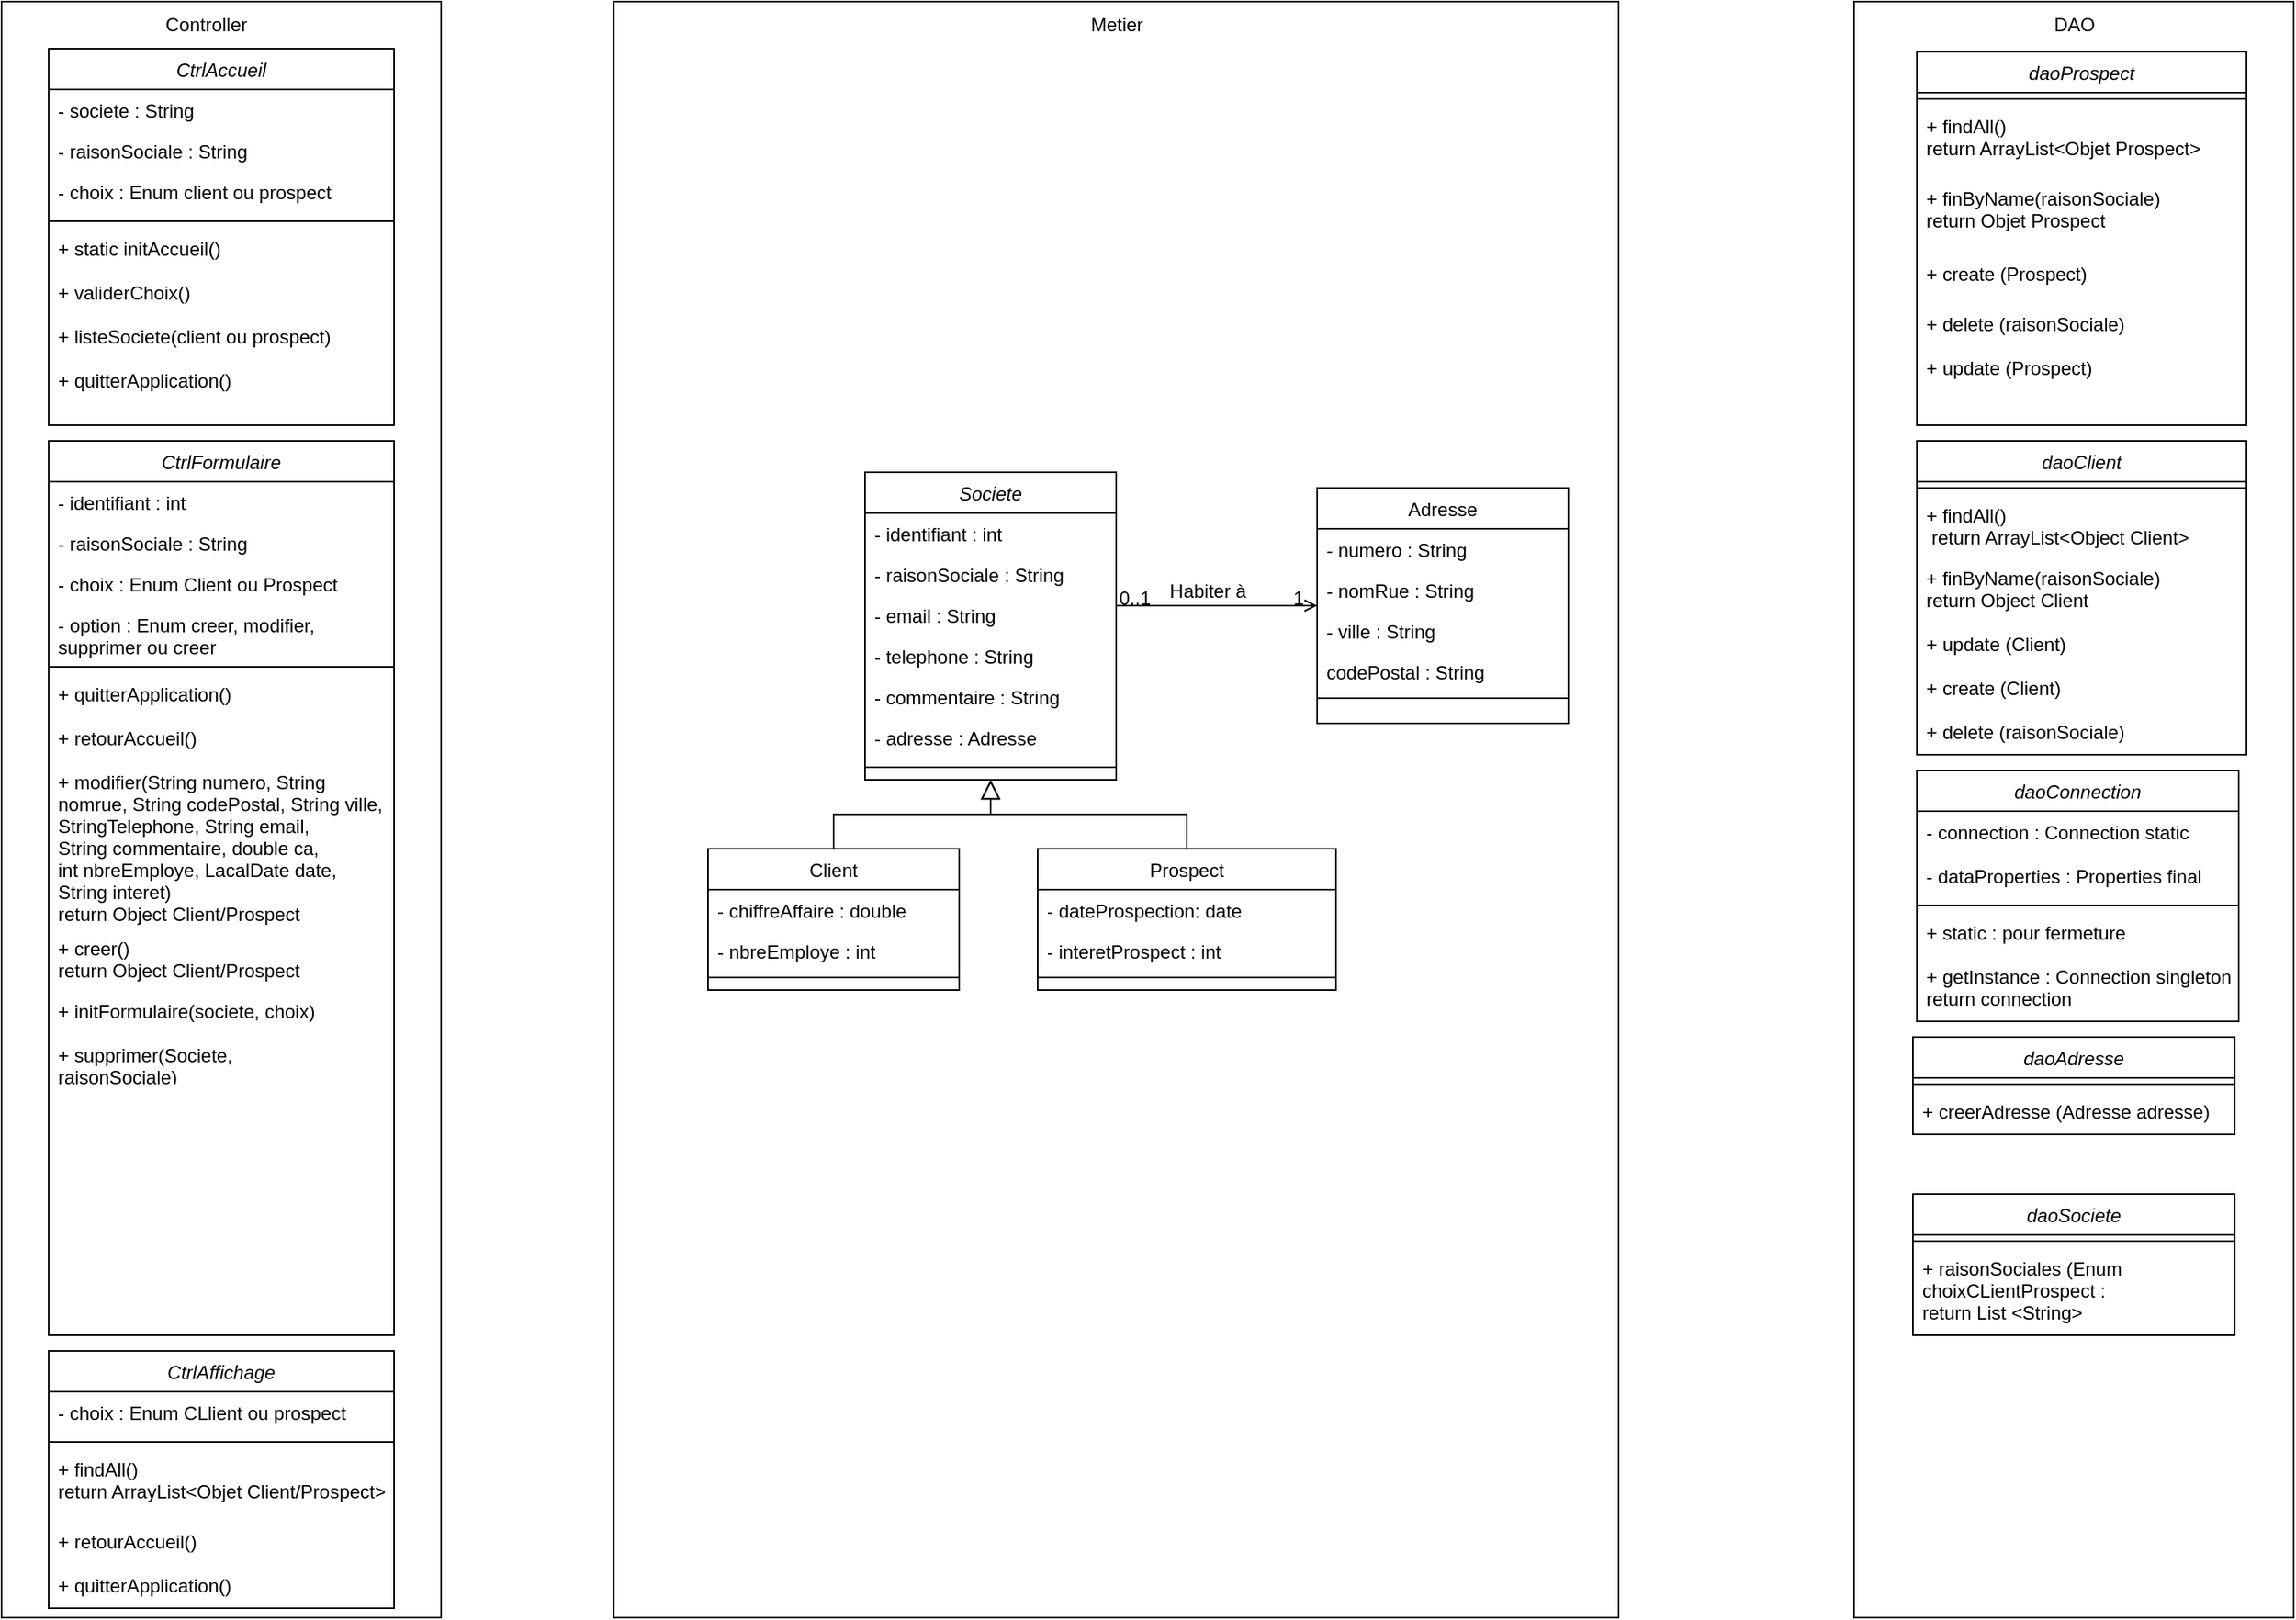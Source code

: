 <mxfile version="23.1.5" type="device">
  <diagram id="C5RBs43oDa-KdzZeNtuy" name="Page-1">
    <mxGraphModel dx="2485" dy="1997" grid="1" gridSize="10" guides="1" tooltips="1" connect="1" arrows="1" fold="1" page="1" pageScale="1" pageWidth="827" pageHeight="1169" math="0" shadow="0">
      <root>
        <mxCell id="WIyWlLk6GJQsqaUBKTNV-0" />
        <mxCell id="WIyWlLk6GJQsqaUBKTNV-1" parent="WIyWlLk6GJQsqaUBKTNV-0" />
        <mxCell id="VzRk8V6bYyOKbpGxh-2b-78" value="" style="rounded=0;whiteSpace=wrap;html=1;" parent="WIyWlLk6GJQsqaUBKTNV-1" vertex="1">
          <mxGeometry x="850" y="-30" width="280" height="1030" as="geometry" />
        </mxCell>
        <mxCell id="VzRk8V6bYyOKbpGxh-2b-76" value="" style="rounded=0;whiteSpace=wrap;html=1;" parent="WIyWlLk6GJQsqaUBKTNV-1" vertex="1">
          <mxGeometry x="60" y="-30" width="640" height="1030" as="geometry" />
        </mxCell>
        <mxCell id="VzRk8V6bYyOKbpGxh-2b-74" value="" style="rounded=0;whiteSpace=wrap;html=1;" parent="WIyWlLk6GJQsqaUBKTNV-1" vertex="1">
          <mxGeometry x="-330" y="-30" width="280" height="1030" as="geometry" />
        </mxCell>
        <mxCell id="zkfFHV4jXpPFQw0GAbJ--0" value="Societe" style="swimlane;fontStyle=2;align=center;verticalAlign=top;childLayout=stackLayout;horizontal=1;startSize=26;horizontalStack=0;resizeParent=1;resizeLast=0;collapsible=1;marginBottom=0;rounded=0;shadow=0;strokeWidth=1;" parent="WIyWlLk6GJQsqaUBKTNV-1" vertex="1">
          <mxGeometry x="220" y="270" width="160" height="196" as="geometry">
            <mxRectangle x="230" y="140" width="160" height="26" as="alternateBounds" />
          </mxGeometry>
        </mxCell>
        <mxCell id="zkfFHV4jXpPFQw0GAbJ--1" value="- identifiant : int" style="text;align=left;verticalAlign=top;spacingLeft=4;spacingRight=4;overflow=hidden;rotatable=0;points=[[0,0.5],[1,0.5]];portConstraint=eastwest;" parent="zkfFHV4jXpPFQw0GAbJ--0" vertex="1">
          <mxGeometry y="26" width="160" height="26" as="geometry" />
        </mxCell>
        <mxCell id="zkfFHV4jXpPFQw0GAbJ--2" value="- raisonSociale : String" style="text;align=left;verticalAlign=top;spacingLeft=4;spacingRight=4;overflow=hidden;rotatable=0;points=[[0,0.5],[1,0.5]];portConstraint=eastwest;rounded=0;shadow=0;html=0;" parent="zkfFHV4jXpPFQw0GAbJ--0" vertex="1">
          <mxGeometry y="52" width="160" height="26" as="geometry" />
        </mxCell>
        <mxCell id="zkfFHV4jXpPFQw0GAbJ--3" value="- email : String" style="text;align=left;verticalAlign=top;spacingLeft=4;spacingRight=4;overflow=hidden;rotatable=0;points=[[0,0.5],[1,0.5]];portConstraint=eastwest;rounded=0;shadow=0;html=0;" parent="zkfFHV4jXpPFQw0GAbJ--0" vertex="1">
          <mxGeometry y="78" width="160" height="26" as="geometry" />
        </mxCell>
        <mxCell id="VzRk8V6bYyOKbpGxh-2b-1" value="- telephone : String" style="text;align=left;verticalAlign=top;spacingLeft=4;spacingRight=4;overflow=hidden;rotatable=0;points=[[0,0.5],[1,0.5]];portConstraint=eastwest;rounded=0;shadow=0;html=0;" parent="zkfFHV4jXpPFQw0GAbJ--0" vertex="1">
          <mxGeometry y="104" width="160" height="26" as="geometry" />
        </mxCell>
        <mxCell id="VzRk8V6bYyOKbpGxh-2b-2" value="- commentaire : String" style="text;align=left;verticalAlign=top;spacingLeft=4;spacingRight=4;overflow=hidden;rotatable=0;points=[[0,0.5],[1,0.5]];portConstraint=eastwest;rounded=0;shadow=0;html=0;" parent="zkfFHV4jXpPFQw0GAbJ--0" vertex="1">
          <mxGeometry y="130" width="160" height="26" as="geometry" />
        </mxCell>
        <mxCell id="VzRk8V6bYyOKbpGxh-2b-115" value="- adresse : Adresse" style="text;align=left;verticalAlign=top;spacingLeft=4;spacingRight=4;overflow=hidden;rotatable=0;points=[[0,0.5],[1,0.5]];portConstraint=eastwest;" parent="zkfFHV4jXpPFQw0GAbJ--0" vertex="1">
          <mxGeometry y="156" width="160" height="28" as="geometry" />
        </mxCell>
        <mxCell id="zkfFHV4jXpPFQw0GAbJ--4" value="" style="line;html=1;strokeWidth=1;align=left;verticalAlign=middle;spacingTop=-1;spacingLeft=3;spacingRight=3;rotatable=0;labelPosition=right;points=[];portConstraint=eastwest;" parent="zkfFHV4jXpPFQw0GAbJ--0" vertex="1">
          <mxGeometry y="184" width="160" height="8" as="geometry" />
        </mxCell>
        <mxCell id="zkfFHV4jXpPFQw0GAbJ--6" value="Client" style="swimlane;fontStyle=0;align=center;verticalAlign=top;childLayout=stackLayout;horizontal=1;startSize=26;horizontalStack=0;resizeParent=1;resizeLast=0;collapsible=1;marginBottom=0;rounded=0;shadow=0;strokeWidth=1;" parent="WIyWlLk6GJQsqaUBKTNV-1" vertex="1">
          <mxGeometry x="120" y="510" width="160" height="90" as="geometry">
            <mxRectangle x="130" y="380" width="160" height="26" as="alternateBounds" />
          </mxGeometry>
        </mxCell>
        <mxCell id="zkfFHV4jXpPFQw0GAbJ--7" value="- chiffreAffaire : double" style="text;align=left;verticalAlign=top;spacingLeft=4;spacingRight=4;overflow=hidden;rotatable=0;points=[[0,0.5],[1,0.5]];portConstraint=eastwest;" parent="zkfFHV4jXpPFQw0GAbJ--6" vertex="1">
          <mxGeometry y="26" width="160" height="26" as="geometry" />
        </mxCell>
        <mxCell id="zkfFHV4jXpPFQw0GAbJ--8" value="- nbreEmploye : int" style="text;align=left;verticalAlign=top;spacingLeft=4;spacingRight=4;overflow=hidden;rotatable=0;points=[[0,0.5],[1,0.5]];portConstraint=eastwest;rounded=0;shadow=0;html=0;" parent="zkfFHV4jXpPFQw0GAbJ--6" vertex="1">
          <mxGeometry y="52" width="160" height="26" as="geometry" />
        </mxCell>
        <mxCell id="zkfFHV4jXpPFQw0GAbJ--9" value="" style="line;html=1;strokeWidth=1;align=left;verticalAlign=middle;spacingTop=-1;spacingLeft=3;spacingRight=3;rotatable=0;labelPosition=right;points=[];portConstraint=eastwest;" parent="zkfFHV4jXpPFQw0GAbJ--6" vertex="1">
          <mxGeometry y="78" width="160" height="8" as="geometry" />
        </mxCell>
        <mxCell id="zkfFHV4jXpPFQw0GAbJ--12" value="" style="endArrow=block;endSize=10;endFill=0;shadow=0;strokeWidth=1;rounded=0;edgeStyle=elbowEdgeStyle;elbow=vertical;" parent="WIyWlLk6GJQsqaUBKTNV-1" source="zkfFHV4jXpPFQw0GAbJ--6" target="zkfFHV4jXpPFQw0GAbJ--0" edge="1">
          <mxGeometry width="160" relative="1" as="geometry">
            <mxPoint x="200" y="353" as="sourcePoint" />
            <mxPoint x="200" y="353" as="targetPoint" />
          </mxGeometry>
        </mxCell>
        <mxCell id="zkfFHV4jXpPFQw0GAbJ--13" value="Prospect" style="swimlane;fontStyle=0;align=center;verticalAlign=top;childLayout=stackLayout;horizontal=1;startSize=26;horizontalStack=0;resizeParent=1;resizeLast=0;collapsible=1;marginBottom=0;rounded=0;shadow=0;strokeWidth=1;" parent="WIyWlLk6GJQsqaUBKTNV-1" vertex="1">
          <mxGeometry x="330" y="510" width="190" height="90" as="geometry">
            <mxRectangle x="340" y="380" width="170" height="26" as="alternateBounds" />
          </mxGeometry>
        </mxCell>
        <mxCell id="zkfFHV4jXpPFQw0GAbJ--14" value="- dateProspection: date" style="text;align=left;verticalAlign=top;spacingLeft=4;spacingRight=4;overflow=hidden;rotatable=0;points=[[0,0.5],[1,0.5]];portConstraint=eastwest;" parent="zkfFHV4jXpPFQw0GAbJ--13" vertex="1">
          <mxGeometry y="26" width="190" height="26" as="geometry" />
        </mxCell>
        <mxCell id="VzRk8V6bYyOKbpGxh-2b-10" value="- interetProspect : int" style="text;align=left;verticalAlign=top;spacingLeft=4;spacingRight=4;overflow=hidden;rotatable=0;points=[[0,0.5],[1,0.5]];portConstraint=eastwest;" parent="zkfFHV4jXpPFQw0GAbJ--13" vertex="1">
          <mxGeometry y="52" width="190" height="26" as="geometry" />
        </mxCell>
        <mxCell id="zkfFHV4jXpPFQw0GAbJ--15" value="" style="line;html=1;strokeWidth=1;align=left;verticalAlign=middle;spacingTop=-1;spacingLeft=3;spacingRight=3;rotatable=0;labelPosition=right;points=[];portConstraint=eastwest;" parent="zkfFHV4jXpPFQw0GAbJ--13" vertex="1">
          <mxGeometry y="78" width="190" height="8" as="geometry" />
        </mxCell>
        <mxCell id="zkfFHV4jXpPFQw0GAbJ--16" value="" style="endArrow=block;endSize=10;endFill=0;shadow=0;strokeWidth=1;rounded=0;edgeStyle=elbowEdgeStyle;elbow=vertical;" parent="WIyWlLk6GJQsqaUBKTNV-1" source="zkfFHV4jXpPFQw0GAbJ--13" target="zkfFHV4jXpPFQw0GAbJ--0" edge="1">
          <mxGeometry width="160" relative="1" as="geometry">
            <mxPoint x="210" y="523" as="sourcePoint" />
            <mxPoint x="310" y="421" as="targetPoint" />
          </mxGeometry>
        </mxCell>
        <mxCell id="zkfFHV4jXpPFQw0GAbJ--17" value="Adresse" style="swimlane;fontStyle=0;align=center;verticalAlign=top;childLayout=stackLayout;horizontal=1;startSize=26;horizontalStack=0;resizeParent=1;resizeLast=0;collapsible=1;marginBottom=0;rounded=0;shadow=0;strokeWidth=1;" parent="WIyWlLk6GJQsqaUBKTNV-1" vertex="1">
          <mxGeometry x="508" y="280" width="160" height="150" as="geometry">
            <mxRectangle x="550" y="140" width="160" height="26" as="alternateBounds" />
          </mxGeometry>
        </mxCell>
        <mxCell id="zkfFHV4jXpPFQw0GAbJ--18" value="- numero : String" style="text;align=left;verticalAlign=top;spacingLeft=4;spacingRight=4;overflow=hidden;rotatable=0;points=[[0,0.5],[1,0.5]];portConstraint=eastwest;" parent="zkfFHV4jXpPFQw0GAbJ--17" vertex="1">
          <mxGeometry y="26" width="160" height="26" as="geometry" />
        </mxCell>
        <mxCell id="zkfFHV4jXpPFQw0GAbJ--19" value="- nomRue : String" style="text;align=left;verticalAlign=top;spacingLeft=4;spacingRight=4;overflow=hidden;rotatable=0;points=[[0,0.5],[1,0.5]];portConstraint=eastwest;rounded=0;shadow=0;html=0;" parent="zkfFHV4jXpPFQw0GAbJ--17" vertex="1">
          <mxGeometry y="52" width="160" height="26" as="geometry" />
        </mxCell>
        <mxCell id="zkfFHV4jXpPFQw0GAbJ--20" value="- ville : String" style="text;align=left;verticalAlign=top;spacingLeft=4;spacingRight=4;overflow=hidden;rotatable=0;points=[[0,0.5],[1,0.5]];portConstraint=eastwest;rounded=0;shadow=0;html=0;" parent="zkfFHV4jXpPFQw0GAbJ--17" vertex="1">
          <mxGeometry y="78" width="160" height="26" as="geometry" />
        </mxCell>
        <mxCell id="zkfFHV4jXpPFQw0GAbJ--21" value="codePostal : String" style="text;align=left;verticalAlign=top;spacingLeft=4;spacingRight=4;overflow=hidden;rotatable=0;points=[[0,0.5],[1,0.5]];portConstraint=eastwest;rounded=0;shadow=0;html=0;" parent="zkfFHV4jXpPFQw0GAbJ--17" vertex="1">
          <mxGeometry y="104" width="160" height="26" as="geometry" />
        </mxCell>
        <mxCell id="zkfFHV4jXpPFQw0GAbJ--23" value="" style="line;html=1;strokeWidth=1;align=left;verticalAlign=middle;spacingTop=-1;spacingLeft=3;spacingRight=3;rotatable=0;labelPosition=right;points=[];portConstraint=eastwest;" parent="zkfFHV4jXpPFQw0GAbJ--17" vertex="1">
          <mxGeometry y="130" width="160" height="8" as="geometry" />
        </mxCell>
        <mxCell id="zkfFHV4jXpPFQw0GAbJ--26" value="" style="endArrow=open;shadow=0;strokeWidth=1;rounded=0;endFill=1;edgeStyle=elbowEdgeStyle;elbow=vertical;" parent="WIyWlLk6GJQsqaUBKTNV-1" source="zkfFHV4jXpPFQw0GAbJ--0" target="zkfFHV4jXpPFQw0GAbJ--17" edge="1">
          <mxGeometry x="0.5" y="41" relative="1" as="geometry">
            <mxPoint x="380" y="342" as="sourcePoint" />
            <mxPoint x="540" y="342" as="targetPoint" />
            <mxPoint x="-40" y="32" as="offset" />
          </mxGeometry>
        </mxCell>
        <mxCell id="zkfFHV4jXpPFQw0GAbJ--27" value="0..1" style="resizable=0;align=left;verticalAlign=bottom;labelBackgroundColor=none;fontSize=12;" parent="zkfFHV4jXpPFQw0GAbJ--26" connectable="0" vertex="1">
          <mxGeometry x="-1" relative="1" as="geometry">
            <mxPoint y="4" as="offset" />
          </mxGeometry>
        </mxCell>
        <mxCell id="zkfFHV4jXpPFQw0GAbJ--28" value="1" style="resizable=0;align=right;verticalAlign=bottom;labelBackgroundColor=none;fontSize=12;" parent="zkfFHV4jXpPFQw0GAbJ--26" connectable="0" vertex="1">
          <mxGeometry x="1" relative="1" as="geometry">
            <mxPoint x="-7" y="4" as="offset" />
          </mxGeometry>
        </mxCell>
        <mxCell id="zkfFHV4jXpPFQw0GAbJ--29" value="Habiter à" style="text;html=1;resizable=0;points=[];;align=center;verticalAlign=middle;labelBackgroundColor=none;rounded=0;shadow=0;strokeWidth=1;fontSize=12;" parent="zkfFHV4jXpPFQw0GAbJ--26" vertex="1" connectable="0">
          <mxGeometry x="0.5" y="49" relative="1" as="geometry">
            <mxPoint x="-38" y="40" as="offset" />
          </mxGeometry>
        </mxCell>
        <mxCell id="VzRk8V6bYyOKbpGxh-2b-19" value="CtrlAccueil" style="swimlane;fontStyle=2;align=center;verticalAlign=top;childLayout=stackLayout;horizontal=1;startSize=26;horizontalStack=0;resizeParent=1;resizeLast=0;collapsible=1;marginBottom=0;rounded=0;shadow=0;strokeWidth=1;" parent="WIyWlLk6GJQsqaUBKTNV-1" vertex="1">
          <mxGeometry x="-300" width="220" height="240" as="geometry">
            <mxRectangle x="230" y="140" width="160" height="26" as="alternateBounds" />
          </mxGeometry>
        </mxCell>
        <mxCell id="VzRk8V6bYyOKbpGxh-2b-20" value="- societe : String" style="text;align=left;verticalAlign=top;spacingLeft=4;spacingRight=4;overflow=hidden;rotatable=0;points=[[0,0.5],[1,0.5]];portConstraint=eastwest;" parent="VzRk8V6bYyOKbpGxh-2b-19" vertex="1">
          <mxGeometry y="26" width="220" height="26" as="geometry" />
        </mxCell>
        <mxCell id="VzRk8V6bYyOKbpGxh-2b-21" value="- raisonSociale : String" style="text;align=left;verticalAlign=top;spacingLeft=4;spacingRight=4;overflow=hidden;rotatable=0;points=[[0,0.5],[1,0.5]];portConstraint=eastwest;rounded=0;shadow=0;html=0;" parent="VzRk8V6bYyOKbpGxh-2b-19" vertex="1">
          <mxGeometry y="52" width="220" height="26" as="geometry" />
        </mxCell>
        <mxCell id="VzRk8V6bYyOKbpGxh-2b-28" value="- choix : Enum client ou prospect" style="text;align=left;verticalAlign=top;spacingLeft=4;spacingRight=4;overflow=hidden;rotatable=0;points=[[0,0.5],[1,0.5]];portConstraint=eastwest;" parent="VzRk8V6bYyOKbpGxh-2b-19" vertex="1">
          <mxGeometry y="78" width="220" height="28" as="geometry" />
        </mxCell>
        <mxCell id="VzRk8V6bYyOKbpGxh-2b-25" value="" style="line;html=1;strokeWidth=1;align=left;verticalAlign=middle;spacingTop=-1;spacingLeft=3;spacingRight=3;rotatable=0;labelPosition=right;points=[];portConstraint=eastwest;" parent="VzRk8V6bYyOKbpGxh-2b-19" vertex="1">
          <mxGeometry y="106" width="220" height="8" as="geometry" />
        </mxCell>
        <mxCell id="VzRk8V6bYyOKbpGxh-2b-26" value="+ static initAccueil()" style="text;align=left;verticalAlign=top;spacingLeft=4;spacingRight=4;overflow=hidden;rotatable=0;points=[[0,0.5],[1,0.5]];portConstraint=eastwest;" parent="VzRk8V6bYyOKbpGxh-2b-19" vertex="1">
          <mxGeometry y="114" width="220" height="28" as="geometry" />
        </mxCell>
        <mxCell id="VzRk8V6bYyOKbpGxh-2b-27" value="+ validerChoix()" style="text;align=left;verticalAlign=top;spacingLeft=4;spacingRight=4;overflow=hidden;rotatable=0;points=[[0,0.5],[1,0.5]];portConstraint=eastwest;" parent="VzRk8V6bYyOKbpGxh-2b-19" vertex="1">
          <mxGeometry y="142" width="220" height="28" as="geometry" />
        </mxCell>
        <mxCell id="VzRk8V6bYyOKbpGxh-2b-90" value="+ listeSociete(client ou prospect)" style="text;align=left;verticalAlign=top;spacingLeft=4;spacingRight=4;overflow=hidden;rotatable=0;points=[[0,0.5],[1,0.5]];portConstraint=eastwest;" parent="VzRk8V6bYyOKbpGxh-2b-19" vertex="1">
          <mxGeometry y="170" width="220" height="28" as="geometry" />
        </mxCell>
        <mxCell id="VzRk8V6bYyOKbpGxh-2b-94" value="+ quitterApplication()" style="text;align=left;verticalAlign=top;spacingLeft=4;spacingRight=4;overflow=hidden;rotatable=0;points=[[0,0.5],[1,0.5]];portConstraint=eastwest;" parent="VzRk8V6bYyOKbpGxh-2b-19" vertex="1">
          <mxGeometry y="198" width="220" height="28" as="geometry" />
        </mxCell>
        <mxCell id="VzRk8V6bYyOKbpGxh-2b-30" value="CtrlFormulaire" style="swimlane;fontStyle=2;align=center;verticalAlign=top;childLayout=stackLayout;horizontal=1;startSize=26;horizontalStack=0;resizeParent=1;resizeLast=0;collapsible=1;marginBottom=0;rounded=0;shadow=0;strokeWidth=1;" parent="WIyWlLk6GJQsqaUBKTNV-1" vertex="1">
          <mxGeometry x="-300" y="250" width="220" height="570" as="geometry">
            <mxRectangle x="230" y="140" width="160" height="26" as="alternateBounds" />
          </mxGeometry>
        </mxCell>
        <mxCell id="VzRk8V6bYyOKbpGxh-2b-31" value="- identifiant : int" style="text;align=left;verticalAlign=top;spacingLeft=4;spacingRight=4;overflow=hidden;rotatable=0;points=[[0,0.5],[1,0.5]];portConstraint=eastwest;" parent="VzRk8V6bYyOKbpGxh-2b-30" vertex="1">
          <mxGeometry y="26" width="220" height="26" as="geometry" />
        </mxCell>
        <mxCell id="VzRk8V6bYyOKbpGxh-2b-32" value="- raisonSociale : String" style="text;align=left;verticalAlign=top;spacingLeft=4;spacingRight=4;overflow=hidden;rotatable=0;points=[[0,0.5],[1,0.5]];portConstraint=eastwest;rounded=0;shadow=0;html=0;" parent="VzRk8V6bYyOKbpGxh-2b-30" vertex="1">
          <mxGeometry y="52" width="220" height="26" as="geometry" />
        </mxCell>
        <mxCell id="YyetW6nAnvEFFC4b8K6y-2" value="- choix : Enum Client ou Prospect" style="text;align=left;verticalAlign=top;spacingLeft=4;spacingRight=4;overflow=hidden;rotatable=0;points=[[0,0.5],[1,0.5]];portConstraint=eastwest;" parent="VzRk8V6bYyOKbpGxh-2b-30" vertex="1">
          <mxGeometry y="78" width="220" height="26" as="geometry" />
        </mxCell>
        <mxCell id="YyetW6nAnvEFFC4b8K6y-3" value="- option : Enum creer, modifier, &#xa;supprimer ou creer" style="text;align=left;verticalAlign=top;spacingLeft=4;spacingRight=4;overflow=hidden;rotatable=0;points=[[0,0.5],[1,0.5]];portConstraint=eastwest;" parent="VzRk8V6bYyOKbpGxh-2b-30" vertex="1">
          <mxGeometry y="104" width="220" height="36" as="geometry" />
        </mxCell>
        <mxCell id="VzRk8V6bYyOKbpGxh-2b-36" value="" style="line;html=1;strokeWidth=1;align=left;verticalAlign=middle;spacingTop=-1;spacingLeft=3;spacingRight=3;rotatable=0;labelPosition=right;points=[];portConstraint=eastwest;" parent="VzRk8V6bYyOKbpGxh-2b-30" vertex="1">
          <mxGeometry y="140" width="220" height="8" as="geometry" />
        </mxCell>
        <mxCell id="VzRk8V6bYyOKbpGxh-2b-92" value="+ quitterApplication()" style="text;align=left;verticalAlign=top;spacingLeft=4;spacingRight=4;overflow=hidden;rotatable=0;points=[[0,0.5],[1,0.5]];portConstraint=eastwest;" parent="VzRk8V6bYyOKbpGxh-2b-30" vertex="1">
          <mxGeometry y="148" width="220" height="28" as="geometry" />
        </mxCell>
        <mxCell id="VzRk8V6bYyOKbpGxh-2b-93" value="+ retourAccueil()" style="text;align=left;verticalAlign=top;spacingLeft=4;spacingRight=4;overflow=hidden;rotatable=0;points=[[0,0.5],[1,0.5]];portConstraint=eastwest;" parent="VzRk8V6bYyOKbpGxh-2b-30" vertex="1">
          <mxGeometry y="176" width="220" height="28" as="geometry" />
        </mxCell>
        <mxCell id="VzRk8V6bYyOKbpGxh-2b-40" value="+ modifier(String numero, String &#xa;nomrue, String codePostal, String ville, &#xa;StringTelephone, String email, &#xa;String commentaire, double ca, &#xa;int nbreEmploye, LacalDate date, &#xa;String interet)&#xa;return Object Client/Prospect" style="text;align=left;verticalAlign=top;spacingLeft=4;spacingRight=4;overflow=hidden;rotatable=0;points=[[0,0.5],[1,0.5]];portConstraint=eastwest;" parent="VzRk8V6bYyOKbpGxh-2b-30" vertex="1">
          <mxGeometry y="204" width="220" height="106" as="geometry" />
        </mxCell>
        <mxCell id="VzRk8V6bYyOKbpGxh-2b-39" value="+ creer()&#xa;return Object Client/Prospect" style="text;align=left;verticalAlign=top;spacingLeft=4;spacingRight=4;overflow=hidden;rotatable=0;points=[[0,0.5],[1,0.5]];portConstraint=eastwest;" parent="VzRk8V6bYyOKbpGxh-2b-30" vertex="1">
          <mxGeometry y="310" width="220" height="40" as="geometry" />
        </mxCell>
        <mxCell id="VzRk8V6bYyOKbpGxh-2b-37" value="+ initFormulaire(societe, choix)" style="text;align=left;verticalAlign=top;spacingLeft=4;spacingRight=4;overflow=hidden;rotatable=0;points=[[0,0.5],[1,0.5]];portConstraint=eastwest;" parent="VzRk8V6bYyOKbpGxh-2b-30" vertex="1">
          <mxGeometry y="350" width="220" height="28" as="geometry" />
        </mxCell>
        <mxCell id="VzRk8V6bYyOKbpGxh-2b-38" value="+ supprimer(Societe,&#xa;raisonSociale)" style="text;align=left;verticalAlign=top;spacingLeft=4;spacingRight=4;overflow=hidden;rotatable=0;points=[[0,0.5],[1,0.5]];portConstraint=eastwest;" parent="VzRk8V6bYyOKbpGxh-2b-30" vertex="1">
          <mxGeometry y="378" width="220" height="28" as="geometry" />
        </mxCell>
        <mxCell id="VzRk8V6bYyOKbpGxh-2b-41" value="CtrlAffichage" style="swimlane;fontStyle=2;align=center;verticalAlign=top;childLayout=stackLayout;horizontal=1;startSize=26;horizontalStack=0;resizeParent=1;resizeLast=0;collapsible=1;marginBottom=0;rounded=0;shadow=0;strokeWidth=1;" parent="WIyWlLk6GJQsqaUBKTNV-1" vertex="1">
          <mxGeometry x="-300" y="830" width="220" height="164" as="geometry">
            <mxRectangle x="230" y="140" width="160" height="26" as="alternateBounds" />
          </mxGeometry>
        </mxCell>
        <mxCell id="ACfeix4f_3svGZcM-_Up-0" value="- choix : Enum CLlient ou prospect" style="text;align=left;verticalAlign=top;spacingLeft=4;spacingRight=4;overflow=hidden;rotatable=0;points=[[0,0.5],[1,0.5]];portConstraint=eastwest;" vertex="1" parent="VzRk8V6bYyOKbpGxh-2b-41">
          <mxGeometry y="26" width="220" height="28" as="geometry" />
        </mxCell>
        <mxCell id="VzRk8V6bYyOKbpGxh-2b-47" value="" style="line;html=1;strokeWidth=1;align=left;verticalAlign=middle;spacingTop=-1;spacingLeft=3;spacingRight=3;rotatable=0;labelPosition=right;points=[];portConstraint=eastwest;" parent="VzRk8V6bYyOKbpGxh-2b-41" vertex="1">
          <mxGeometry y="54" width="220" height="8" as="geometry" />
        </mxCell>
        <mxCell id="VzRk8V6bYyOKbpGxh-2b-89" value="+ findAll() &#xa;return ArrayList&lt;Objet Client/Prospect&gt;" style="text;align=left;verticalAlign=top;spacingLeft=4;spacingRight=4;overflow=hidden;rotatable=0;points=[[0,0.5],[1,0.5]];portConstraint=eastwest;" parent="VzRk8V6bYyOKbpGxh-2b-41" vertex="1">
          <mxGeometry y="62" width="220" height="46" as="geometry" />
        </mxCell>
        <mxCell id="VzRk8V6bYyOKbpGxh-2b-91" value="+ retourAccueil()" style="text;align=left;verticalAlign=top;spacingLeft=4;spacingRight=4;overflow=hidden;rotatable=0;points=[[0,0.5],[1,0.5]];portConstraint=eastwest;" parent="VzRk8V6bYyOKbpGxh-2b-41" vertex="1">
          <mxGeometry y="108" width="220" height="28" as="geometry" />
        </mxCell>
        <mxCell id="VzRk8V6bYyOKbpGxh-2b-48" value="+ quitterApplication()" style="text;align=left;verticalAlign=top;spacingLeft=4;spacingRight=4;overflow=hidden;rotatable=0;points=[[0,0.5],[1,0.5]];portConstraint=eastwest;" parent="VzRk8V6bYyOKbpGxh-2b-41" vertex="1">
          <mxGeometry y="136" width="220" height="28" as="geometry" />
        </mxCell>
        <mxCell id="VzRk8V6bYyOKbpGxh-2b-52" value="daoProspect" style="swimlane;fontStyle=2;align=center;verticalAlign=top;childLayout=stackLayout;horizontal=1;startSize=26;horizontalStack=0;resizeParent=1;resizeLast=0;collapsible=1;marginBottom=0;rounded=0;shadow=0;strokeWidth=1;" parent="WIyWlLk6GJQsqaUBKTNV-1" vertex="1">
          <mxGeometry x="890" y="2" width="210" height="238" as="geometry">
            <mxRectangle x="230" y="140" width="160" height="26" as="alternateBounds" />
          </mxGeometry>
        </mxCell>
        <mxCell id="VzRk8V6bYyOKbpGxh-2b-58" value="" style="line;html=1;strokeWidth=1;align=left;verticalAlign=middle;spacingTop=-1;spacingLeft=3;spacingRight=3;rotatable=0;labelPosition=right;points=[];portConstraint=eastwest;" parent="VzRk8V6bYyOKbpGxh-2b-52" vertex="1">
          <mxGeometry y="26" width="210" height="8" as="geometry" />
        </mxCell>
        <mxCell id="VzRk8V6bYyOKbpGxh-2b-59" value="+ findAll() &#xa;return ArrayList&lt;Objet Prospect&gt;" style="text;align=left;verticalAlign=top;spacingLeft=4;spacingRight=4;overflow=hidden;rotatable=0;points=[[0,0.5],[1,0.5]];portConstraint=eastwest;" parent="VzRk8V6bYyOKbpGxh-2b-52" vertex="1">
          <mxGeometry y="34" width="210" height="46" as="geometry" />
        </mxCell>
        <mxCell id="VzRk8V6bYyOKbpGxh-2b-60" value="+ finByName(raisonSociale)&#xa;return Objet Prospect" style="text;align=left;verticalAlign=top;spacingLeft=4;spacingRight=4;overflow=hidden;rotatable=0;points=[[0,0.5],[1,0.5]];portConstraint=eastwest;" parent="VzRk8V6bYyOKbpGxh-2b-52" vertex="1">
          <mxGeometry y="80" width="210" height="48" as="geometry" />
        </mxCell>
        <mxCell id="VzRk8V6bYyOKbpGxh-2b-61" value="+ create (Prospect)" style="text;align=left;verticalAlign=top;spacingLeft=4;spacingRight=4;overflow=hidden;rotatable=0;points=[[0,0.5],[1,0.5]];portConstraint=eastwest;" parent="VzRk8V6bYyOKbpGxh-2b-52" vertex="1">
          <mxGeometry y="128" width="210" height="32" as="geometry" />
        </mxCell>
        <mxCell id="VzRk8V6bYyOKbpGxh-2b-103" value="+ delete (raisonSociale)" style="text;align=left;verticalAlign=top;spacingLeft=4;spacingRight=4;overflow=hidden;rotatable=0;points=[[0,0.5],[1,0.5]];portConstraint=eastwest;" parent="VzRk8V6bYyOKbpGxh-2b-52" vertex="1">
          <mxGeometry y="160" width="210" height="28" as="geometry" />
        </mxCell>
        <mxCell id="VzRk8V6bYyOKbpGxh-2b-62" value="+ update (Prospect)" style="text;align=left;verticalAlign=top;spacingLeft=4;spacingRight=4;overflow=hidden;rotatable=0;points=[[0,0.5],[1,0.5]];portConstraint=eastwest;" parent="VzRk8V6bYyOKbpGxh-2b-52" vertex="1">
          <mxGeometry y="188" width="210" height="42" as="geometry" />
        </mxCell>
        <mxCell id="VzRk8V6bYyOKbpGxh-2b-63" value="daoClient" style="swimlane;fontStyle=2;align=center;verticalAlign=top;childLayout=stackLayout;horizontal=1;startSize=26;horizontalStack=0;resizeParent=1;resizeLast=0;collapsible=1;marginBottom=0;rounded=0;shadow=0;strokeWidth=1;" parent="WIyWlLk6GJQsqaUBKTNV-1" vertex="1">
          <mxGeometry x="890" y="250" width="210" height="200" as="geometry">
            <mxRectangle x="230" y="140" width="160" height="26" as="alternateBounds" />
          </mxGeometry>
        </mxCell>
        <mxCell id="VzRk8V6bYyOKbpGxh-2b-69" value="" style="line;html=1;strokeWidth=1;align=left;verticalAlign=middle;spacingTop=-1;spacingLeft=3;spacingRight=3;rotatable=0;labelPosition=right;points=[];portConstraint=eastwest;" parent="VzRk8V6bYyOKbpGxh-2b-63" vertex="1">
          <mxGeometry y="26" width="210" height="8" as="geometry" />
        </mxCell>
        <mxCell id="VzRk8V6bYyOKbpGxh-2b-104" value="+ findAll()&#xa; return ArrayList&lt;Object Client&gt;" style="text;align=left;verticalAlign=top;spacingLeft=4;spacingRight=4;overflow=hidden;rotatable=0;points=[[0,0.5],[1,0.5]];portConstraint=eastwest;" parent="VzRk8V6bYyOKbpGxh-2b-63" vertex="1">
          <mxGeometry y="34" width="210" height="40" as="geometry" />
        </mxCell>
        <mxCell id="VzRk8V6bYyOKbpGxh-2b-105" value="+ finByName(raisonSociale) &#xa;return Object Client" style="text;align=left;verticalAlign=top;spacingLeft=4;spacingRight=4;overflow=hidden;rotatable=0;points=[[0,0.5],[1,0.5]];portConstraint=eastwest;" parent="VzRk8V6bYyOKbpGxh-2b-63" vertex="1">
          <mxGeometry y="74" width="210" height="42" as="geometry" />
        </mxCell>
        <mxCell id="VzRk8V6bYyOKbpGxh-2b-107" value="+ update (Client)" style="text;align=left;verticalAlign=top;spacingLeft=4;spacingRight=4;overflow=hidden;rotatable=0;points=[[0,0.5],[1,0.5]];portConstraint=eastwest;" parent="VzRk8V6bYyOKbpGxh-2b-63" vertex="1">
          <mxGeometry y="116" width="210" height="28" as="geometry" />
        </mxCell>
        <mxCell id="VzRk8V6bYyOKbpGxh-2b-106" value="+ create (Client)" style="text;align=left;verticalAlign=top;spacingLeft=4;spacingRight=4;overflow=hidden;rotatable=0;points=[[0,0.5],[1,0.5]];portConstraint=eastwest;" parent="VzRk8V6bYyOKbpGxh-2b-63" vertex="1">
          <mxGeometry y="144" width="210" height="28" as="geometry" />
        </mxCell>
        <mxCell id="VzRk8V6bYyOKbpGxh-2b-108" value="+ delete (raisonSociale)" style="text;align=left;verticalAlign=top;spacingLeft=4;spacingRight=4;overflow=hidden;rotatable=0;points=[[0,0.5],[1,0.5]];portConstraint=eastwest;" parent="VzRk8V6bYyOKbpGxh-2b-63" vertex="1">
          <mxGeometry y="172" width="210" height="28" as="geometry" />
        </mxCell>
        <mxCell id="VzRk8V6bYyOKbpGxh-2b-75" value="Controller" style="text;html=1;align=center;verticalAlign=middle;resizable=0;points=[];autosize=1;strokeColor=none;fillColor=none;" parent="WIyWlLk6GJQsqaUBKTNV-1" vertex="1">
          <mxGeometry x="-240" y="-30" width="80" height="30" as="geometry" />
        </mxCell>
        <mxCell id="VzRk8V6bYyOKbpGxh-2b-77" value="Metier" style="text;html=1;align=center;verticalAlign=middle;resizable=0;points=[];autosize=1;strokeColor=none;fillColor=none;" parent="WIyWlLk6GJQsqaUBKTNV-1" vertex="1">
          <mxGeometry x="350" y="-30" width="60" height="30" as="geometry" />
        </mxCell>
        <mxCell id="VzRk8V6bYyOKbpGxh-2b-79" value="DAO" style="text;html=1;align=center;verticalAlign=middle;resizable=0;points=[];autosize=1;strokeColor=none;fillColor=none;" parent="WIyWlLk6GJQsqaUBKTNV-1" vertex="1">
          <mxGeometry x="965" y="-30" width="50" height="30" as="geometry" />
        </mxCell>
        <mxCell id="VzRk8V6bYyOKbpGxh-2b-109" value="daoConnection" style="swimlane;fontStyle=2;align=center;verticalAlign=top;childLayout=stackLayout;horizontal=1;startSize=26;horizontalStack=0;resizeParent=1;resizeLast=0;collapsible=1;marginBottom=0;rounded=0;shadow=0;strokeWidth=1;" parent="WIyWlLk6GJQsqaUBKTNV-1" vertex="1">
          <mxGeometry x="890" y="460" width="205" height="160" as="geometry">
            <mxRectangle x="230" y="140" width="160" height="26" as="alternateBounds" />
          </mxGeometry>
        </mxCell>
        <mxCell id="VzRk8V6bYyOKbpGxh-2b-111" value="- connection : Connection static " style="text;align=left;verticalAlign=top;spacingLeft=4;spacingRight=4;overflow=hidden;rotatable=0;points=[[0,0.5],[1,0.5]];portConstraint=eastwest;" parent="VzRk8V6bYyOKbpGxh-2b-109" vertex="1">
          <mxGeometry y="26" width="205" height="28" as="geometry" />
        </mxCell>
        <mxCell id="VzRk8V6bYyOKbpGxh-2b-112" value="- dataProperties : Properties final" style="text;align=left;verticalAlign=top;spacingLeft=4;spacingRight=4;overflow=hidden;rotatable=0;points=[[0,0.5],[1,0.5]];portConstraint=eastwest;" parent="VzRk8V6bYyOKbpGxh-2b-109" vertex="1">
          <mxGeometry y="54" width="205" height="28" as="geometry" />
        </mxCell>
        <mxCell id="VzRk8V6bYyOKbpGxh-2b-110" value="" style="line;html=1;strokeWidth=1;align=left;verticalAlign=middle;spacingTop=-1;spacingLeft=3;spacingRight=3;rotatable=0;labelPosition=right;points=[];portConstraint=eastwest;" parent="VzRk8V6bYyOKbpGxh-2b-109" vertex="1">
          <mxGeometry y="82" width="205" height="8" as="geometry" />
        </mxCell>
        <mxCell id="VzRk8V6bYyOKbpGxh-2b-113" value="+ static : pour fermeture" style="text;align=left;verticalAlign=top;spacingLeft=4;spacingRight=4;overflow=hidden;rotatable=0;points=[[0,0.5],[1,0.5]];portConstraint=eastwest;" parent="VzRk8V6bYyOKbpGxh-2b-109" vertex="1">
          <mxGeometry y="90" width="205" height="28" as="geometry" />
        </mxCell>
        <mxCell id="VzRk8V6bYyOKbpGxh-2b-114" value="+ getInstance : Connection singleton&#xa;return connection" style="text;align=left;verticalAlign=top;spacingLeft=4;spacingRight=4;overflow=hidden;rotatable=0;points=[[0,0.5],[1,0.5]];portConstraint=eastwest;" parent="VzRk8V6bYyOKbpGxh-2b-109" vertex="1">
          <mxGeometry y="118" width="205" height="28" as="geometry" />
        </mxCell>
        <mxCell id="ACfeix4f_3svGZcM-_Up-7" value="daoAdresse" style="swimlane;fontStyle=2;align=center;verticalAlign=top;childLayout=stackLayout;horizontal=1;startSize=26;horizontalStack=0;resizeParent=1;resizeLast=0;collapsible=1;marginBottom=0;rounded=0;shadow=0;strokeWidth=1;" vertex="1" parent="WIyWlLk6GJQsqaUBKTNV-1">
          <mxGeometry x="887.5" y="630" width="205" height="62" as="geometry">
            <mxRectangle x="230" y="140" width="160" height="26" as="alternateBounds" />
          </mxGeometry>
        </mxCell>
        <mxCell id="ACfeix4f_3svGZcM-_Up-10" value="" style="line;html=1;strokeWidth=1;align=left;verticalAlign=middle;spacingTop=-1;spacingLeft=3;spacingRight=3;rotatable=0;labelPosition=right;points=[];portConstraint=eastwest;" vertex="1" parent="ACfeix4f_3svGZcM-_Up-7">
          <mxGeometry y="26" width="205" height="8" as="geometry" />
        </mxCell>
        <mxCell id="ACfeix4f_3svGZcM-_Up-11" value="+ creerAdresse (Adresse adresse)" style="text;align=left;verticalAlign=top;spacingLeft=4;spacingRight=4;overflow=hidden;rotatable=0;points=[[0,0.5],[1,0.5]];portConstraint=eastwest;" vertex="1" parent="ACfeix4f_3svGZcM-_Up-7">
          <mxGeometry y="34" width="205" height="28" as="geometry" />
        </mxCell>
        <mxCell id="ACfeix4f_3svGZcM-_Up-13" value="daoSociete" style="swimlane;fontStyle=2;align=center;verticalAlign=top;childLayout=stackLayout;horizontal=1;startSize=26;horizontalStack=0;resizeParent=1;resizeLast=0;collapsible=1;marginBottom=0;rounded=0;shadow=0;strokeWidth=1;" vertex="1" parent="WIyWlLk6GJQsqaUBKTNV-1">
          <mxGeometry x="887.5" y="730" width="205" height="90" as="geometry">
            <mxRectangle x="230" y="140" width="160" height="26" as="alternateBounds" />
          </mxGeometry>
        </mxCell>
        <mxCell id="ACfeix4f_3svGZcM-_Up-15" value="" style="line;html=1;strokeWidth=1;align=left;verticalAlign=middle;spacingTop=-1;spacingLeft=3;spacingRight=3;rotatable=0;labelPosition=right;points=[];portConstraint=eastwest;" vertex="1" parent="ACfeix4f_3svGZcM-_Up-13">
          <mxGeometry y="26" width="205" height="8" as="geometry" />
        </mxCell>
        <mxCell id="ACfeix4f_3svGZcM-_Up-16" value="+ raisonSociales (Enum &#xa;choixCLientProspect : &#xa;return List &lt;String&gt;" style="text;align=left;verticalAlign=top;spacingLeft=4;spacingRight=4;overflow=hidden;rotatable=0;points=[[0,0.5],[1,0.5]];portConstraint=eastwest;" vertex="1" parent="ACfeix4f_3svGZcM-_Up-13">
          <mxGeometry y="34" width="205" height="56" as="geometry" />
        </mxCell>
      </root>
    </mxGraphModel>
  </diagram>
</mxfile>
